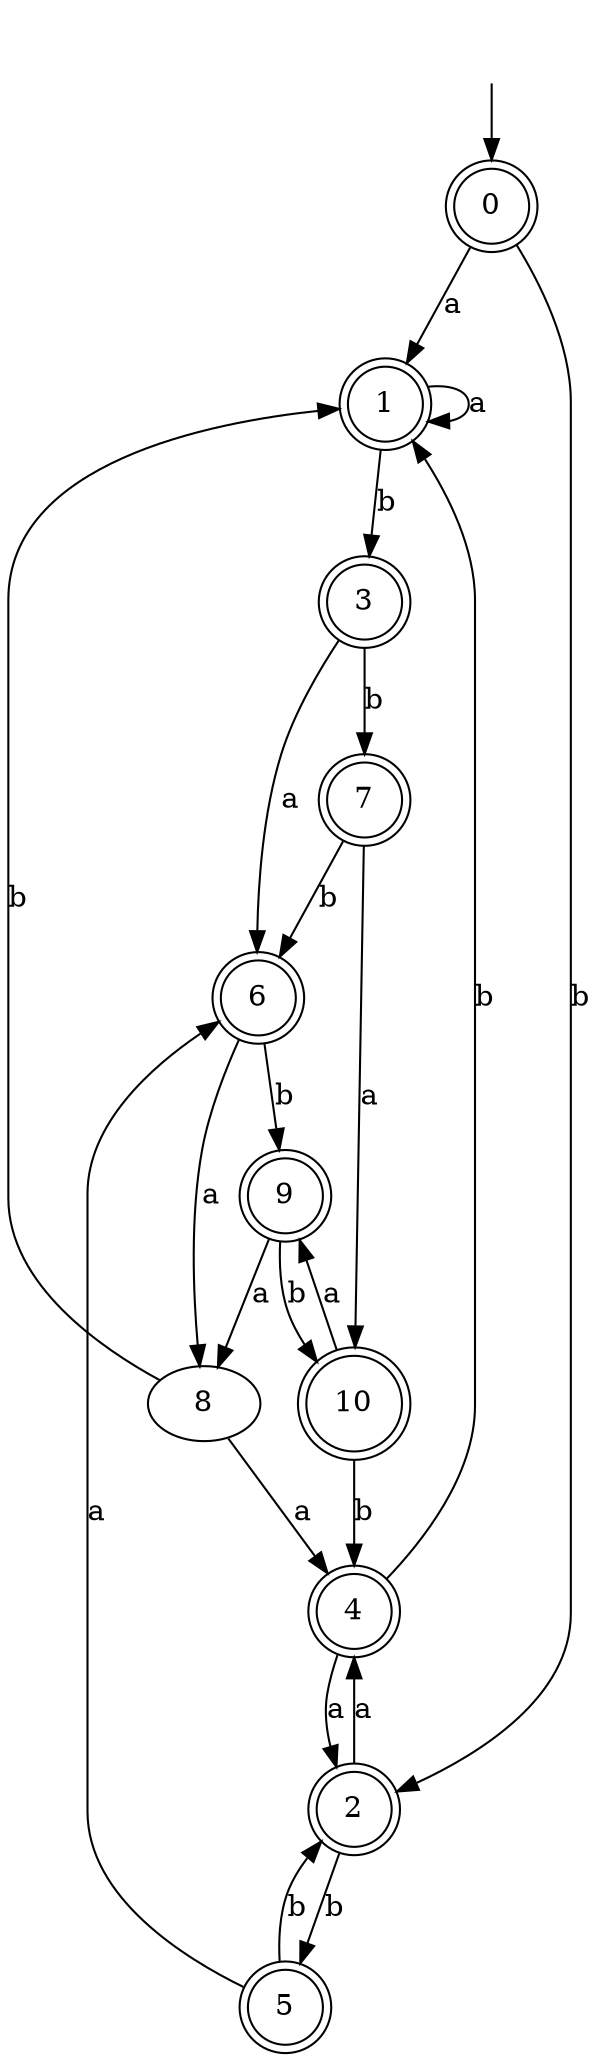 digraph RandomDFA {
  __start0 [label="", shape=none];
  __start0 -> 0 [label=""];
  0 [shape=circle] [shape=doublecircle]
  0 -> 1 [label="a"]
  0 -> 2 [label="b"]
  1 [shape=doublecircle]
  1 -> 1 [label="a"]
  1 -> 3 [label="b"]
  2 [shape=doublecircle]
  2 -> 4 [label="a"]
  2 -> 5 [label="b"]
  3 [shape=doublecircle]
  3 -> 6 [label="a"]
  3 -> 7 [label="b"]
  4 [shape=doublecircle]
  4 -> 2 [label="a"]
  4 -> 1 [label="b"]
  5 [shape=doublecircle]
  5 -> 6 [label="a"]
  5 -> 2 [label="b"]
  6 [shape=doublecircle]
  6 -> 8 [label="a"]
  6 -> 9 [label="b"]
  7 [shape=doublecircle]
  7 -> 10 [label="a"]
  7 -> 6 [label="b"]
  8
  8 -> 4 [label="a"]
  8 -> 1 [label="b"]
  9 [shape=doublecircle]
  9 -> 8 [label="a"]
  9 -> 10 [label="b"]
  10 [shape=doublecircle]
  10 -> 9 [label="a"]
  10 -> 4 [label="b"]
}
